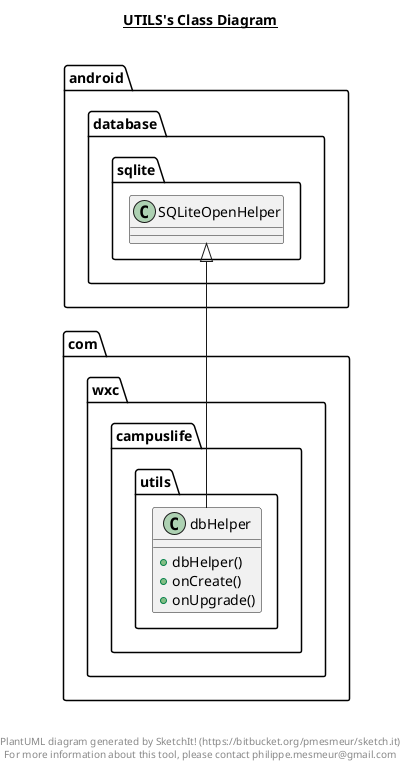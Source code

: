 @startuml

title __UTILS's Class Diagram__\n

'  namespace com.wxc.campuslife {
'    namespace utils {
'      class com.wxc.campuslife.utils.AccessServerData {
'          + collectArticle()
'          + delArticle()
'          + fans()
'          + followUsers()
'          + getArticleByAuthor()
'          + getArticleByTag()
'          + getArticleRead()
'          + getCommentByArticle()
'          + getSubComment()
'          + getUserProfile()
'          + getUserid()
'          + likeArticle()
'          + publishSubComment()
'          + publishTopComment()
'          + updateArticle()
'          + updateUserProfile()
'          + userFollow()
'      }
'    }
'  }
'
'
'  namespace com.wxc.campuslife {
'    namespace utils {
'      class com.wxc.campuslife.utils.AlarmManagerUtils {
'          {static} + am : AlarmManager
'          {static} + pendingIntent : PendingIntent
'          {static} - TIME_INTERVAL : long
'          - calendar : Calendar
'          - context : Context
'          {static} - instance : AlarmManagerUtils
'          + alarmManagerStartWork()
'          + createAlarmManager()
'          + createAlarmManagerNow()
'          {static} + getInstance()
'          - AlarmManagerUtils()
'      }
'    }
'  }
'
'
'
'  namespace com.wxc.campuslife {
'    namespace utils {
'      class com.wxc.campuslife.utils.MyApplication {
'          {static} - context : Context
'          {static} + getContext()
'          + onCreate()
'      }
'    }
'  }
'
'  namespace com.wxc.campuslife {
'    namespace utils {
'      class com.wxc.campuslife.utils.FormatConvert {
'          + datetocal()
'      }
'    }
'  }


  namespace com.wxc.campuslife {
    namespace utils {
      class com.wxc.campuslife.utils.dbHelper {
          + dbHelper()
          + onCreate()
          + onUpgrade()
      }
    }
  }




'  com.wxc.campuslife.utils.MyApplication -up-|> android.app.Application
  com.wxc.campuslife.utils.dbHelper -up-|> android.database.sqlite.SQLiteOpenHelper


right footer


PlantUML diagram generated by SketchIt! (https://bitbucket.org/pmesmeur/sketch.it)
For more information about this tool, please contact philippe.mesmeur@gmail.com
endfooter

@enduml
